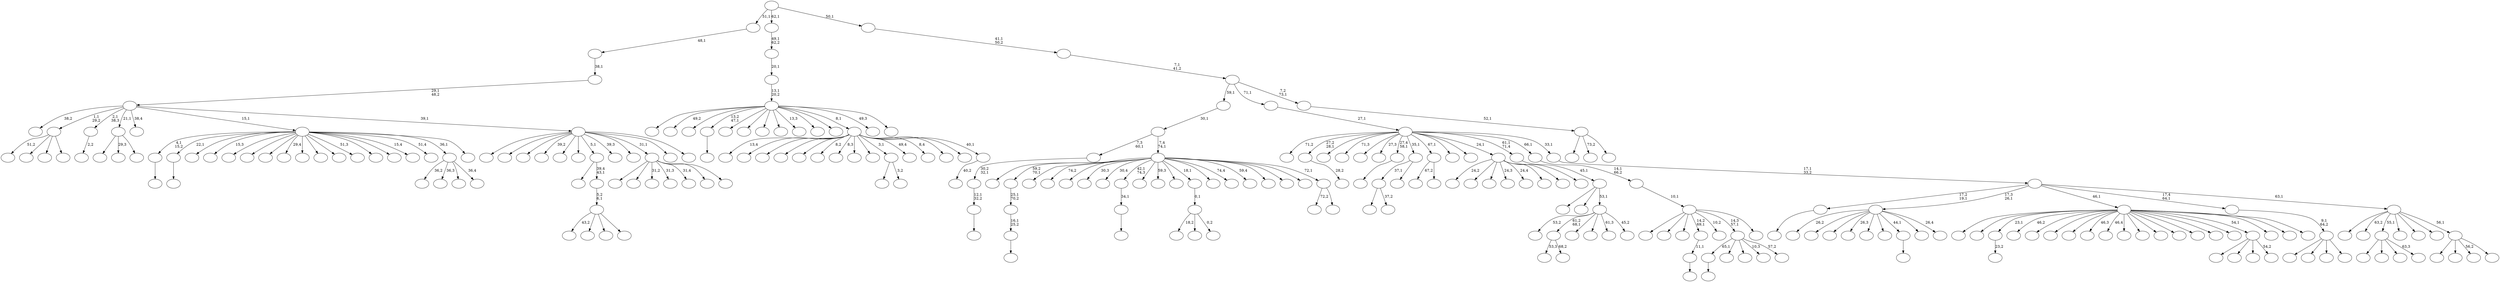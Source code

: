 digraph T {
	275 [label=""]
	274 [label=""]
	273 [label=""]
	272 [label=""]
	271 [label=""]
	270 [label=""]
	269 [label=""]
	268 [label=""]
	267 [label=""]
	266 [label=""]
	265 [label=""]
	264 [label=""]
	263 [label=""]
	262 [label=""]
	261 [label=""]
	260 [label=""]
	259 [label=""]
	258 [label=""]
	257 [label=""]
	256 [label=""]
	255 [label=""]
	254 [label=""]
	253 [label=""]
	252 [label=""]
	251 [label=""]
	250 [label=""]
	249 [label=""]
	248 [label=""]
	247 [label=""]
	246 [label=""]
	245 [label=""]
	244 [label=""]
	243 [label=""]
	242 [label=""]
	241 [label=""]
	240 [label=""]
	239 [label=""]
	238 [label=""]
	237 [label=""]
	236 [label=""]
	235 [label=""]
	234 [label=""]
	233 [label=""]
	232 [label=""]
	231 [label=""]
	230 [label=""]
	229 [label=""]
	228 [label=""]
	227 [label=""]
	226 [label=""]
	225 [label=""]
	224 [label=""]
	223 [label=""]
	222 [label=""]
	221 [label=""]
	220 [label=""]
	219 [label=""]
	218 [label=""]
	217 [label=""]
	216 [label=""]
	215 [label=""]
	214 [label=""]
	213 [label=""]
	212 [label=""]
	211 [label=""]
	210 [label=""]
	209 [label=""]
	208 [label=""]
	207 [label=""]
	206 [label=""]
	205 [label=""]
	204 [label=""]
	203 [label=""]
	202 [label=""]
	201 [label=""]
	200 [label=""]
	199 [label=""]
	198 [label=""]
	197 [label=""]
	196 [label=""]
	195 [label=""]
	194 [label=""]
	193 [label=""]
	192 [label=""]
	191 [label=""]
	190 [label=""]
	189 [label=""]
	188 [label=""]
	187 [label=""]
	186 [label=""]
	185 [label=""]
	184 [label=""]
	183 [label=""]
	182 [label=""]
	181 [label=""]
	180 [label=""]
	179 [label=""]
	178 [label=""]
	177 [label=""]
	176 [label=""]
	175 [label=""]
	174 [label=""]
	173 [label=""]
	172 [label=""]
	171 [label=""]
	170 [label=""]
	169 [label=""]
	168 [label=""]
	167 [label=""]
	166 [label=""]
	165 [label=""]
	164 [label=""]
	163 [label=""]
	162 [label=""]
	161 [label=""]
	160 [label=""]
	159 [label=""]
	158 [label=""]
	157 [label=""]
	156 [label=""]
	155 [label=""]
	154 [label=""]
	153 [label=""]
	152 [label=""]
	151 [label=""]
	150 [label=""]
	149 [label=""]
	148 [label=""]
	147 [label=""]
	146 [label=""]
	145 [label=""]
	144 [label=""]
	143 [label=""]
	142 [label=""]
	141 [label=""]
	140 [label=""]
	139 [label=""]
	138 [label=""]
	137 [label=""]
	136 [label=""]
	135 [label=""]
	134 [label=""]
	133 [label=""]
	132 [label=""]
	131 [label=""]
	130 [label=""]
	129 [label=""]
	128 [label=""]
	127 [label=""]
	126 [label=""]
	125 [label=""]
	124 [label=""]
	123 [label=""]
	122 [label=""]
	121 [label=""]
	120 [label=""]
	119 [label=""]
	118 [label=""]
	117 [label=""]
	116 [label=""]
	115 [label=""]
	114 [label=""]
	113 [label=""]
	112 [label=""]
	111 [label=""]
	110 [label=""]
	109 [label=""]
	108 [label=""]
	107 [label=""]
	106 [label=""]
	105 [label=""]
	104 [label=""]
	103 [label=""]
	102 [label=""]
	101 [label=""]
	100 [label=""]
	99 [label=""]
	98 [label=""]
	97 [label=""]
	96 [label=""]
	95 [label=""]
	94 [label=""]
	93 [label=""]
	92 [label=""]
	91 [label=""]
	90 [label=""]
	89 [label=""]
	88 [label=""]
	87 [label=""]
	86 [label=""]
	85 [label=""]
	84 [label=""]
	83 [label=""]
	82 [label=""]
	81 [label=""]
	80 [label=""]
	79 [label=""]
	78 [label=""]
	77 [label=""]
	76 [label=""]
	75 [label=""]
	74 [label=""]
	73 [label=""]
	72 [label=""]
	71 [label=""]
	70 [label=""]
	69 [label=""]
	68 [label=""]
	67 [label=""]
	66 [label=""]
	65 [label=""]
	64 [label=""]
	63 [label=""]
	62 [label=""]
	61 [label=""]
	60 [label=""]
	59 [label=""]
	58 [label=""]
	57 [label=""]
	56 [label=""]
	55 [label=""]
	54 [label=""]
	53 [label=""]
	52 [label=""]
	51 [label=""]
	50 [label=""]
	49 [label=""]
	48 [label=""]
	47 [label=""]
	46 [label=""]
	45 [label=""]
	44 [label=""]
	43 [label=""]
	42 [label=""]
	41 [label=""]
	40 [label=""]
	39 [label=""]
	38 [label=""]
	37 [label=""]
	36 [label=""]
	35 [label=""]
	34 [label=""]
	33 [label=""]
	32 [label=""]
	31 [label=""]
	30 [label=""]
	29 [label=""]
	28 [label=""]
	27 [label=""]
	26 [label=""]
	25 [label=""]
	24 [label=""]
	23 [label=""]
	22 [label=""]
	21 [label=""]
	20 [label=""]
	19 [label=""]
	18 [label=""]
	17 [label=""]
	16 [label=""]
	15 [label=""]
	14 [label=""]
	13 [label=""]
	12 [label=""]
	11 [label=""]
	10 [label=""]
	9 [label=""]
	8 [label=""]
	7 [label=""]
	6 [label=""]
	5 [label=""]
	4 [label=""]
	3 [label=""]
	2 [label=""]
	1 [label=""]
	0 [label=""]
	255 -> 256 [label=""]
	251 -> 252 [label=""]
	247 -> 248 [label=""]
	246 -> 247 [label="16,1\n25,2"]
	245 -> 246 [label="25,1\n70,2"]
	241 -> 242 [label=""]
	224 -> 225 [label="28,2"]
	202 -> 203 [label="23,2"]
	198 -> 199 [label=""]
	197 -> 198 [label="12,1\n32,2"]
	196 -> 197 [label="30,2\n32,1"]
	190 -> 191 [label=""]
	189 -> 190 [label="11,1"]
	185 -> 186 [label=""]
	183 -> 184 [label=""]
	182 -> 183 [label="34,1"]
	178 -> 179 [label=""]
	168 -> 262 [label="51,2"]
	168 -> 243 [label=""]
	168 -> 205 [label=""]
	168 -> 169 [label=""]
	162 -> 165 [label=""]
	162 -> 163 [label="37,2"]
	158 -> 273 [label="18,2"]
	158 -> 171 [label=""]
	158 -> 159 [label="0,2"]
	157 -> 158 [label="0,1"]
	143 -> 261 [label=""]
	143 -> 257 [label=""]
	143 -> 214 [label=""]
	143 -> 144 [label="63,3"]
	139 -> 172 [label="53,3"]
	139 -> 140 [label="68,2"]
	135 -> 136 [label=""]
	126 -> 127 [label=""]
	124 -> 162 [label="37,1"]
	124 -> 125 [label=""]
	122 -> 156 [label=""]
	122 -> 123 [label="3,2"]
	103 -> 104 [label="2,2"]
	98 -> 209 [label="67,2"]
	98 -> 99 [label=""]
	96 -> 270 [label=""]
	96 -> 109 [label="29,3"]
	96 -> 97 [label=""]
	92 -> 269 [label="26,2"]
	92 -> 235 [label=""]
	92 -> 228 [label=""]
	92 -> 213 [label="26,3"]
	92 -> 210 [label=""]
	92 -> 200 [label=""]
	92 -> 185 [label="44,1"]
	92 -> 116 [label=""]
	92 -> 93 [label="26,4"]
	83 -> 219 [label="43,2"]
	83 -> 206 [label=""]
	83 -> 194 [label=""]
	83 -> 84 [label=""]
	82 -> 83 [label="5,2\n6,1"]
	81 -> 161 [label=""]
	81 -> 82 [label="39,4\n43,1"]
	72 -> 260 [label="36,2"]
	72 -> 151 [label="36,3"]
	72 -> 148 [label=""]
	72 -> 73 [label="36,4"]
	67 -> 255 [label="4,1\n15,2"]
	67 -> 241 [label="22,1"]
	67 -> 239 [label=""]
	67 -> 229 [label="15,3"]
	67 -> 227 [label=""]
	67 -> 211 [label=""]
	67 -> 204 [label=""]
	67 -> 192 [label="29,4"]
	67 -> 187 [label=""]
	67 -> 174 [label=""]
	67 -> 170 [label=""]
	67 -> 167 [label="51,3"]
	67 -> 149 [label=""]
	67 -> 121 [label=""]
	67 -> 107 [label="15,4"]
	67 -> 91 [label="51,4"]
	67 -> 72 [label="36,1"]
	67 -> 68 [label=""]
	65 -> 181 [label=""]
	65 -> 112 [label=""]
	65 -> 90 [label=""]
	65 -> 66 [label="54,2"]
	61 -> 267 [label="24,2"]
	61 -> 263 [label=""]
	61 -> 259 [label=""]
	61 -> 218 [label="24,3"]
	61 -> 193 [label="24,4"]
	61 -> 132 [label=""]
	61 -> 75 [label=""]
	61 -> 62 [label=""]
	55 -> 251 [label="65,1"]
	55 -> 220 [label=""]
	55 -> 180 [label=""]
	55 -> 155 [label="10,3"]
	55 -> 56 [label="57,2"]
	48 -> 271 [label=""]
	48 -> 226 [label=""]
	48 -> 69 [label="31,2"]
	48 -> 60 [label="31,3"]
	48 -> 58 [label="31,4"]
	48 -> 52 [label=""]
	48 -> 49 [label=""]
	46 -> 216 [label="53,2"]
	46 -> 139 [label="61,2\n68,1"]
	46 -> 120 [label=""]
	46 -> 106 [label=""]
	46 -> 87 [label="61,3"]
	46 -> 47 [label="45,2"]
	45 -> 177 [label=""]
	45 -> 79 [label=""]
	45 -> 46 [label="53,1"]
	44 -> 45 [label="45,1"]
	42 -> 221 [label=""]
	42 -> 207 [label=""]
	42 -> 202 [label="23,1"]
	42 -> 166 [label="46,2"]
	42 -> 154 [label=""]
	42 -> 147 [label=""]
	42 -> 146 [label=""]
	42 -> 142 [label="46,3"]
	42 -> 118 [label="46,4"]
	42 -> 114 [label=""]
	42 -> 108 [label=""]
	42 -> 101 [label=""]
	42 -> 94 [label=""]
	42 -> 88 [label=""]
	42 -> 80 [label=""]
	42 -> 71 [label=""]
	42 -> 65 [label="54,1"]
	42 -> 64 [label=""]
	42 -> 57 [label=""]
	42 -> 43 [label=""]
	39 -> 275 [label=""]
	39 -> 265 [label=""]
	39 -> 250 [label=""]
	39 -> 215 [label="39,2"]
	39 -> 212 [label=""]
	39 -> 138 [label=""]
	39 -> 81 [label="5,1"]
	39 -> 51 [label="39,3"]
	39 -> 50 [label=""]
	39 -> 48 [label="31,1"]
	39 -> 41 [label=""]
	39 -> 40 [label=""]
	38 -> 272 [label="38,2"]
	38 -> 168 [label="1,1\n29,2"]
	38 -> 103 [label="2,1\n38,3"]
	38 -> 96 [label="21,1"]
	38 -> 85 [label="38,4"]
	38 -> 67 [label="15,1"]
	38 -> 39 [label="39,1"]
	37 -> 38 [label="29,1\n48,2"]
	36 -> 37 [label="38,1"]
	35 -> 36 [label="48,1"]
	33 -> 34 [label="40,2"]
	32 -> 240 [label="13,4"]
	32 -> 237 [label=""]
	32 -> 233 [label=""]
	32 -> 231 [label=""]
	32 -> 217 [label=""]
	32 -> 188 [label="8,2"]
	32 -> 150 [label="8,3"]
	32 -> 145 [label=""]
	32 -> 134 [label=""]
	32 -> 122 [label="3,1"]
	32 -> 113 [label="49,4"]
	32 -> 89 [label="8,4"]
	32 -> 77 [label=""]
	32 -> 59 [label=""]
	32 -> 33 [label="40,1"]
	29 -> 264 [label=""]
	29 -> 249 [label=""]
	29 -> 208 [label=""]
	29 -> 189 [label="14,2\n69,1"]
	29 -> 152 [label="10,2"]
	29 -> 55 [label="14,3\n57,1"]
	29 -> 30 [label=""]
	28 -> 29 [label="10,1"]
	27 -> 28 [label="14,1\n66,2"]
	25 -> 258 [label=""]
	25 -> 222 [label=""]
	25 -> 63 [label=""]
	25 -> 26 [label=""]
	24 -> 25 [label="9,1\n64,2"]
	22 -> 254 [label=""]
	22 -> 238 [label="49,2"]
	22 -> 236 [label=""]
	22 -> 178 [label="13,2\n47,1"]
	22 -> 131 [label=""]
	22 -> 119 [label=""]
	22 -> 117 [label=""]
	22 -> 115 [label=""]
	22 -> 102 [label="13,3"]
	22 -> 76 [label=""]
	22 -> 53 [label=""]
	22 -> 32 [label="8,1"]
	22 -> 31 [label="49,3"]
	22 -> 23 [label=""]
	21 -> 22 [label="13,1\n20,2"]
	20 -> 21 [label="20,1"]
	19 -> 20 [label="49,1\n62,2"]
	17 -> 195 [label="72,2"]
	17 -> 18 [label=""]
	16 -> 253 [label=""]
	16 -> 245 [label="59,2\n70,1"]
	16 -> 244 [label=""]
	16 -> 234 [label="74,2"]
	16 -> 232 [label=""]
	16 -> 223 [label="30,3"]
	16 -> 201 [label="30,4"]
	16 -> 182 [label="42,1\n74,3"]
	16 -> 176 [label=""]
	16 -> 175 [label="59,3"]
	16 -> 160 [label=""]
	16 -> 157 [label="18,1"]
	16 -> 153 [label=""]
	16 -> 137 [label="74,4"]
	16 -> 111 [label="59,4"]
	16 -> 110 [label=""]
	16 -> 78 [label=""]
	16 -> 54 [label=""]
	16 -> 17 [label="72,1"]
	15 -> 196 [label="7,3\n60,1"]
	15 -> 16 [label="7,4\n74,1"]
	14 -> 15 [label="30,1"]
	12 -> 133 [label=""]
	12 -> 130 [label=""]
	12 -> 86 [label="56,2"]
	12 -> 13 [label=""]
	11 -> 268 [label=""]
	11 -> 266 [label="63,2"]
	11 -> 143 [label="55,1"]
	11 -> 141 [label=""]
	11 -> 105 [label=""]
	11 -> 100 [label=""]
	11 -> 12 [label="56,1"]
	10 -> 135 [label="17,2\n19,1"]
	10 -> 92 [label="17,3\n26,1"]
	10 -> 42 [label="46,1"]
	10 -> 24 [label="17,4\n64,1"]
	10 -> 11 [label="63,1"]
	9 -> 10 [label="17,1\n33,2"]
	8 -> 274 [label="71,2"]
	8 -> 224 [label="27,2\n28,1"]
	8 -> 173 [label=""]
	8 -> 164 [label="71,3"]
	8 -> 129 [label=""]
	8 -> 128 [label="27,3"]
	8 -> 126 [label="27,4\n58,1"]
	8 -> 124 [label="35,1"]
	8 -> 98 [label="67,1"]
	8 -> 95 [label=""]
	8 -> 70 [label=""]
	8 -> 61 [label="24,1"]
	8 -> 44 [label="61,1\n71,4"]
	8 -> 27 [label="66,1"]
	8 -> 9 [label="33,1"]
	7 -> 8 [label="27,1"]
	5 -> 230 [label=""]
	5 -> 74 [label="73,2"]
	5 -> 6 [label=""]
	4 -> 5 [label="52,1"]
	3 -> 14 [label="59,1"]
	3 -> 7 [label="71,1"]
	3 -> 4 [label="7,2\n73,1"]
	2 -> 3 [label="7,1\n41,2"]
	1 -> 2 [label="41,1\n50,2"]
	0 -> 35 [label="51,1"]
	0 -> 19 [label="62,1"]
	0 -> 1 [label="50,1"]
}
